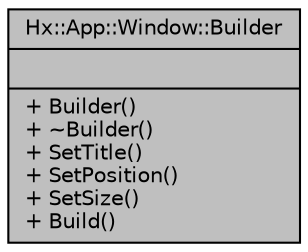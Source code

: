 digraph "Hx::App::Window::Builder"
{
  edge [fontname="Helvetica",fontsize="10",labelfontname="Helvetica",labelfontsize="10"];
  node [fontname="Helvetica",fontsize="10",shape=record];
  Node1 [label="{Hx::App::Window::Builder\n||+ Builder()\l+ ~Builder()\l+ SetTitle()\l+ SetPosition()\l+ SetSize()\l+ Build()\l}",height=0.2,width=0.4,color="black", fillcolor="grey75", style="filled", fontcolor="black"];
}
